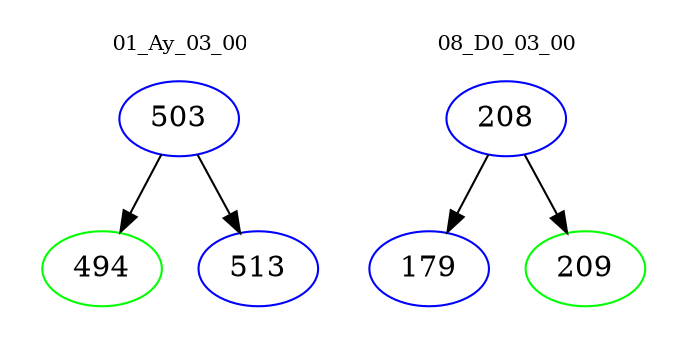 digraph{
subgraph cluster_0 {
color = white
label = "01_Ay_03_00";
fontsize=10;
T0_503 [label="503", color="blue"]
T0_503 -> T0_494 [color="black"]
T0_494 [label="494", color="green"]
T0_503 -> T0_513 [color="black"]
T0_513 [label="513", color="blue"]
}
subgraph cluster_1 {
color = white
label = "08_D0_03_00";
fontsize=10;
T1_208 [label="208", color="blue"]
T1_208 -> T1_179 [color="black"]
T1_179 [label="179", color="blue"]
T1_208 -> T1_209 [color="black"]
T1_209 [label="209", color="green"]
}
}
